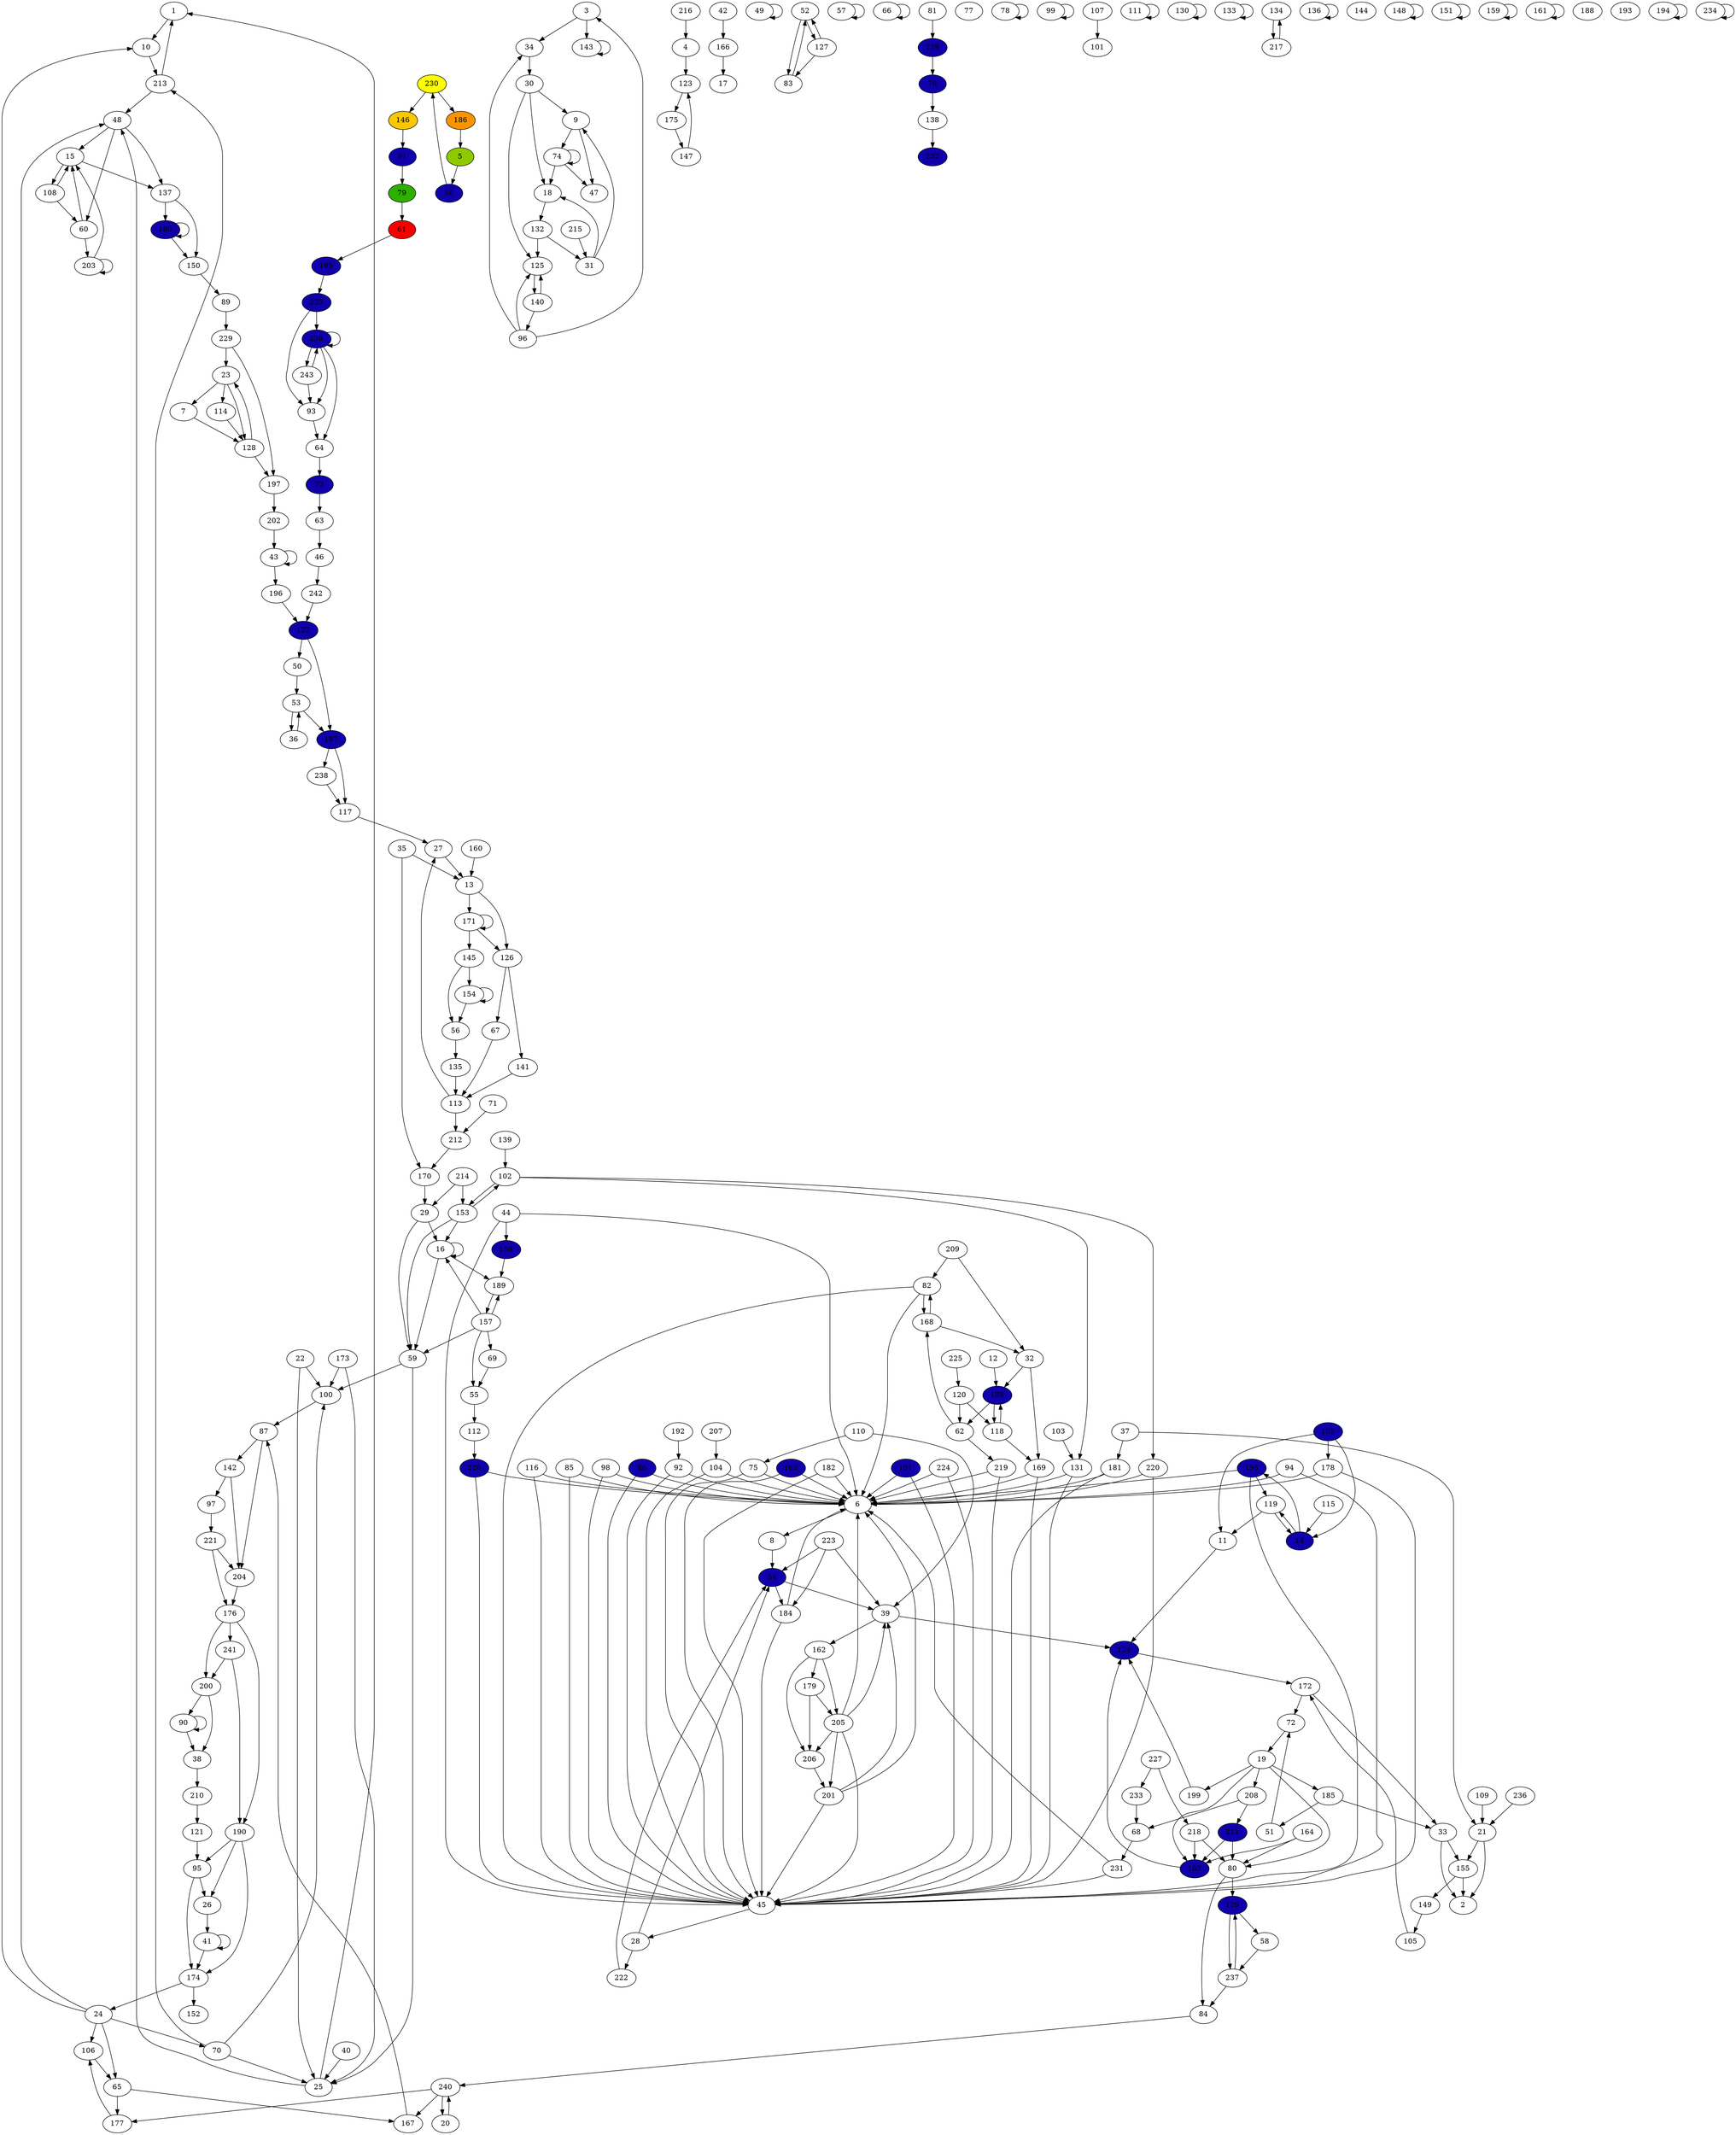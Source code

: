 strict digraph {
  1
  2
  3
  4
  5 [style=filled fillcolor="#8fca00"]
  6
  7
  8
  9
  10
  11
  12
  13
  14 [style=filled fillcolor="#1000ab"]
  15
  16
  17
  18
  19
  20
  21
  22
  23
  24
  25
  26
  27
  28
  29
  30
  31
  32
  33
  34
  35
  36
  37
  38
  39
  40
  41
  42
  43
  44
  45
  46
  47
  48
  49
  50
  51
  52
  53
  54 [style=filled fillcolor="#1000ab"]
  55
  56
  57
  58
  59
  60
  61 [style=filled fillcolor="#f70000"]
  62
  63
  64
  65
  66
  67
  68
  69
  70
  71
  72
  73 [style=filled fillcolor="#1000ab"]
  74
  75
  76 [style=filled fillcolor="#1000ab"]
  77
  78
  79 [style=filled fillcolor="#2db000"]
  80
  81
  82
  83
  84
  85
  86 [style=filled fillcolor="#1000ab"]
  87
  88 [style=filled fillcolor="#1000ab"]
  89
  90
  91 [style=filled fillcolor="#1000ab"]
  92
  93
  94
  95
  96
  97
  98
  99
  100
  101
  102
  103
  104
  105
  106
  107
  108
  109
  110
  111
  112
  113
  114
  115
  116
  117
  118
  119
  120
  121
  122 [style=filled fillcolor="#1000ab"]
  123
  124 [style=filled fillcolor="#1000ab"]
  125
  126
  127
  128
  129 [style=filled fillcolor="#1000ab"]
  130
  131
  132
  133
  134
  135
  136
  137
  138
  139
  140
  141
  142
  143
  144
  145
  146 [style=filled fillcolor="#fac700"]
  147
  148
  149
  150
  151
  152
  153
  154
  155
  156 [style=filled fillcolor="#1000ab"]
  157
  158 [style=filled fillcolor="#1000ab"]
  159
  160
  161
  162
  163 [style=filled fillcolor="#1000ab"]
  164
  165 [style=filled fillcolor="#1000ab"]
  166
  167
  168
  169
  170
  171
  172
  173
  174
  175
  176
  177
  178
  179
  180 [style=filled fillcolor="#1000ab"]
  181
  182
  183 [style=filled fillcolor="#1000ab"]
  184
  185
  186 [style=filled fillcolor="#f99400"]
  187 [style=filled fillcolor="#1000ab"]
  188
  189
  190
  191 [style=filled fillcolor="#1000ab"]
  192
  193
  194
  195 [style=filled fillcolor="#1000ab"]
  196
  197
  198 [style=filled fillcolor="#1000ab"]
  199
  200
  201
  202
  203
  204
  205
  206
  207
  208
  209
  210
  211 [style=filled fillcolor="#1000ab"]
  212
  213
  214
  215
  216
  217
  218
  219
  220
  221
  222
  223
  224
  225
  226 [style=filled fillcolor="#1000ab"]
  227
  228 [style=filled fillcolor="#1000ab"]
  229
  230 [style=filled fillcolor="#fdff00"]
  231
  232 [style=filled fillcolor="#1000ab"]
  233
  234
  235 [style=filled fillcolor="#1000ab"]
  236
  237
  238
  239 [style=filled fillcolor="#1000ab"]
  240
  241
  242
  243
  1 -> 10
  3 -> 34
  3 -> 143
  4 -> 123
  5 -> 88
  6 -> 8
  7 -> 128
  8 -> 54
  9 -> 74
  9 -> 47
  10 -> 213
  11 -> 124
  12 -> 198
  13 -> 171
  13 -> 126
  14 -> 119
  14 -> 156
  14 -> 119
  14 -> 156
  15 -> 108
  15 -> 137
  16 -> 189
  16 -> 16
  16 -> 59
  18 -> 132
  19 -> 185
  19 -> 199
  19 -> 199
  19 -> 208
  19 -> 183
  19 -> 80
  20 -> 240
  21 -> 2
  21 -> 155
  22 -> 25
  22 -> 100
  23 -> 114
  23 -> 7
  23 -> 128
  23 -> 7
  24 -> 106
  24 -> 65
  24 -> 48
  24 -> 10
  24 -> 70
  25 -> 1
  25 -> 48
  26 -> 41
  27 -> 13
  28 -> 54
  28 -> 54
  28 -> 222
  29 -> 59
  29 -> 16
  30 -> 125
  30 -> 18
  30 -> 9
  31 -> 18
  31 -> 9
  32 -> 198
  32 -> 169
  33 -> 2
  33 -> 155
  34 -> 30
  35 -> 170
  35 -> 13
  36 -> 53
  37 -> 181
  37 -> 21
  38 -> 210
  39 -> 124
  39 -> 162
  40 -> 25
  41 -> 174
  41 -> 41
  42 -> 166
  43 -> 43
  43 -> 196
  44 -> 158
  44 -> 6
  44 -> 45
  45 -> 28
  46 -> 242
  48 -> 137
  48 -> 15
  48 -> 60
  49 -> 49
  50 -> 53
  51 -> 72
  52 -> 127
  52 -> 83
  53 -> 187
  53 -> 36
  54 -> 39
  54 -> 184
  55 -> 112
  56 -> 135
  57 -> 57
  58 -> 237
  59 -> 25
  59 -> 100
  60 -> 203
  60 -> 15
  61 -> 195
  62 -> 168
  62 -> 219
  63 -> 46
  64 -> 73
  64 -> 73
  65 -> 177
  65 -> 167
  66 -> 66
  67 -> 113
  68 -> 231
  69 -> 55
  70 -> 213
  70 -> 25
  70 -> 100
  71 -> 212
  72 -> 19
  73 -> 63
  74 -> 18
  74 -> 74
  74 -> 47
  75 -> 6
  75 -> 45
  76 -> 138
  78 -> 78
  79 -> 61
  80 -> 84
  80 -> 129
  81 -> 228
  82 -> 168
  82 -> 6
  82 -> 45
  83 -> 52
  84 -> 240
  85 -> 6
  85 -> 45
  86 -> 6
  86 -> 45
  87 -> 142
  87 -> 204
  88 -> 230
  89 -> 229
  90 -> 38
  90 -> 90
  91 -> 79
  92 -> 6
  92 -> 45
  93 -> 64
  94 -> 6
  94 -> 45
  95 -> 174
  95 -> 26
  96 -> 125
  96 -> 125
  96 -> 3
  96 -> 34
  97 -> 221
  98 -> 6
  98 -> 45
  99 -> 99
  100 -> 87
  102 -> 153
  102 -> 131
  102 -> 220
  103 -> 131
  104 -> 6
  104 -> 45
  105 -> 172
  106 -> 65
  107 -> 101
  108 -> 15
  108 -> 60
  109 -> 21
  110 -> 39
  110 -> 75
  111 -> 111
  112 -> 226
  113 -> 212
  113 -> 27
  114 -> 128
  115 -> 14
  116 -> 6
  116 -> 45
  117 -> 27
  118 -> 198
  118 -> 169
  119 -> 11
  119 -> 14
  120 -> 118
  120 -> 62
  121 -> 95
  122 -> 187
  122 -> 50
  123 -> 175
  124 -> 172
  125 -> 140
  126 -> 67
  126 -> 141
  127 -> 83
  127 -> 52
  128 -> 197
  128 -> 23
  129 -> 237
  129 -> 58
  129 -> 237
  129 -> 58
  130 -> 130
  131 -> 6
  131 -> 45
  132 -> 31
  132 -> 125
  133 -> 133
  134 -> 217
  135 -> 113
  136 -> 136
  137 -> 150
  137 -> 180
  137 -> 150
  138 -> 232
  139 -> 102
  140 -> 125
  140 -> 96
  141 -> 113
  142 -> 204
  142 -> 97
  143 -> 143
  145 -> 56
  145 -> 154
  146 -> 91
  147 -> 123
  148 -> 148
  149 -> 105
  150 -> 89
  151 -> 151
  153 -> 102
  153 -> 59
  153 -> 16
  154 -> 56
  154 -> 154
  155 -> 149
  155 -> 149
  155 -> 2
  156 -> 119
  156 -> 6
  156 -> 45
  157 -> 69
  157 -> 55
  157 -> 189
  157 -> 16
  157 -> 59
  158 -> 189
  159 -> 159
  160 -> 13
  161 -> 161
  162 -> 179
  162 -> 179
  162 -> 206
  162 -> 205
  163 -> 6
  163 -> 45
  164 -> 183
  164 -> 80
  165 -> 178
  165 -> 11
  165 -> 14
  166 -> 17
  166 -> 17
  166 -> 17
  167 -> 87
  168 -> 32
  168 -> 82
  169 -> 6
  169 -> 45
  170 -> 29
  171 -> 171
  171 -> 126
  171 -> 145
  172 -> 33
  172 -> 72
  173 -> 25
  173 -> 100
  174 -> 24
  174 -> 152
  175 -> 147
  176 -> 241
  176 -> 190
  176 -> 200
  177 -> 106
  178 -> 6
  178 -> 45
  179 -> 206
  179 -> 205
  180 -> 180
  180 -> 150
  181 -> 6
  181 -> 45
  182 -> 6
  182 -> 45
  183 -> 124
  184 -> 6
  184 -> 45
  185 -> 33
  185 -> 51
  186 -> 5
  187 -> 117
  187 -> 238
  189 -> 157
  190 -> 95
  190 -> 174
  190 -> 26
  191 -> 6
  191 -> 45
  192 -> 92
  194 -> 194
  195 -> 235
  196 -> 122
  197 -> 202
  198 -> 118
  198 -> 62
  199 -> 124
  200 -> 38
  200 -> 90
  201 -> 39
  201 -> 39
  201 -> 6
  201 -> 45
  202 -> 43
  203 -> 203
  203 -> 15
  204 -> 176
  205 -> 206
  205 -> 201
  205 -> 39
  205 -> 39
  205 -> 6
  205 -> 45
  206 -> 201
  207 -> 104
  208 -> 211
  208 -> 68
  209 -> 32
  209 -> 82
  210 -> 121
  211 -> 183
  211 -> 80
  212 -> 170
  213 -> 1
  213 -> 48
  214 -> 29
  214 -> 153
  215 -> 31
  216 -> 4
  217 -> 134
  218 -> 183
  218 -> 80
  219 -> 6
  219 -> 45
  220 -> 6
  220 -> 45
  221 -> 204
  221 -> 176
  222 -> 54
  223 -> 54
  223 -> 54
  223 -> 39
  223 -> 184
  224 -> 6
  224 -> 45
  225 -> 120
  226 -> 6
  226 -> 45
  227 -> 233
  227 -> 218
  228 -> 76
  229 -> 197
  229 -> 23
  230 -> 186
  230 -> 146
  231 -> 6
  231 -> 45
  233 -> 68
  234 -> 234
  235 -> 93
  235 -> 239
  236 -> 21
  237 -> 84
  237 -> 129
  238 -> 117
  239 -> 243
  239 -> 64
  239 -> 93
  239 -> 239
  240 -> 20
  240 -> 177
  240 -> 167
  241 -> 200
  241 -> 190
  242 -> 122
  243 -> 93
  243 -> 239
}
